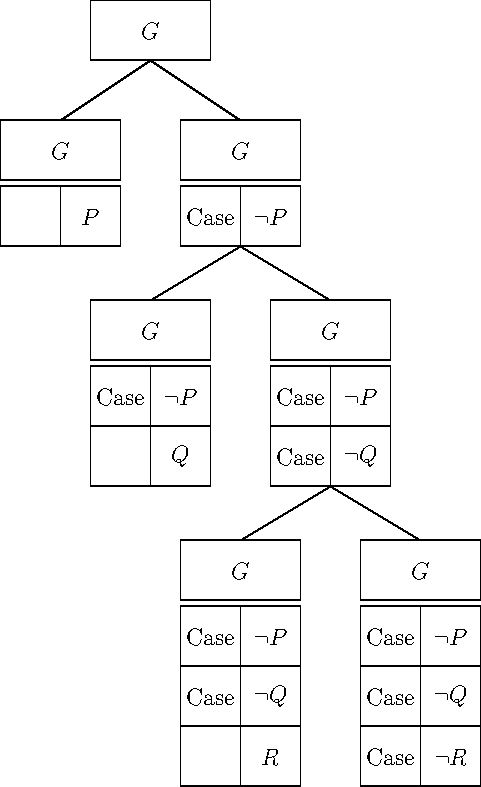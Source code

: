 void box(pair topleft,real w,real h,string s) {
  draw(topleft--topleft+(w,0)--topleft+(w,h)--topleft+(0,h)--topleft);
  label(s,(topleft.x+w/2,topleft.y+h/2));
}

unitsize(30);

real w = 2;
real h = 1;
real g = 0.1;

box((0,0),w,h,"$G$");

box((-1.5,-2),w,h,"$G$");
box((-1.5,-2-h-g),w/2,h,"");
box((-1.5+w/2,-2-h-g),w/2,h,"$P$");

box((1.5,-2),w,h,"$G$");
box((1.5,-3-g),w/2,h,"Case");
box((1.5+w/2,-3-g),w/2,h,"$\neg P$");

box((0,-5),w,h,"$G$");
box((0,-6-g),w/2,h,"Case");
box((w/2,-6-g),w/2,h,"$\neg P$");
box((0,-7-g),w/2,h,"");
box((w/2,-7-g),w/2,h,"$Q$");

box((3,-5),w,h,"$G$");
box((3,-6-g),w/2,h,"Case");
box((3+w/2,-6-g),w/2,h,"$\neg P$");
box((3,-7-g),w/2,h,"Case");
box((3+w/2,-7-g),w/2,h,"$\neg Q$");

box((1.5,-9),w,h,"$G$");
box((1.5,-10-g),w/2,h,"Case");
box((1.5+w/2,-10-g),w/2,h,"$\neg P$");
box((1.5,-11-g),w/2,h,"Case");
box((1.5+w/2,-11-g),w/2,h,"$\neg Q$");
box((1.5,-12-g),w/2,h,"");
box((1.5+w/2,-12-g),w/2,h,"$R$");

box((4.5,-9),w,h,"$G$");
box((4.5,-10-g),w/2,h,"Case");
box((4.5+w/2,-10-g),w/2,h,"$\neg P$");
box((4.5,-11-g),w/2,h,"Case");
box((4.5+w/2,-11-g),w/2,h,"$\neg Q$");
box((4.5,-12-g),w/2,h,"Case");
box((4.5+w/2,-12-g),w/2,h,"$\neg R$");

draw((w/2,-0)--(-0.5,-1));
draw((w/2,-0)--(2.5,-1));
draw((2.5,-3.1)--(1,-4));
draw((2.5,-3.1)--(4,-4));
draw((4,-7.1)--(2.5,-8));
draw((4,-7.1)--(5.5,-8));

shipout(format="pdf");
